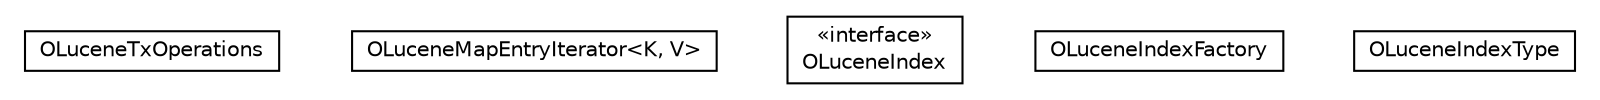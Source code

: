 #!/usr/local/bin/dot
#
# Class diagram 
# Generated by UMLGraph version R5_6-24-gf6e263 (http://www.umlgraph.org/)
#

digraph G {
	edge [fontname="Helvetica",fontsize=10,labelfontname="Helvetica",labelfontsize=10];
	node [fontname="Helvetica",fontsize=10,shape=plaintext];
	nodesep=0.25;
	ranksep=0.5;
	// com.orientechnologies.lucene.OLuceneTxOperations
	c406277 [label=<<table title="com.orientechnologies.lucene.OLuceneTxOperations" border="0" cellborder="1" cellspacing="0" cellpadding="2" port="p" href="./OLuceneTxOperations.html">
		<tr><td><table border="0" cellspacing="0" cellpadding="1">
<tr><td align="center" balign="center"> OLuceneTxOperations </td></tr>
		</table></td></tr>
		</table>>, URL="./OLuceneTxOperations.html", fontname="Helvetica", fontcolor="black", fontsize=10.0];
	// com.orientechnologies.lucene.OLuceneMapEntryIterator<K, V>
	c406278 [label=<<table title="com.orientechnologies.lucene.OLuceneMapEntryIterator" border="0" cellborder="1" cellspacing="0" cellpadding="2" port="p" href="./OLuceneMapEntryIterator.html">
		<tr><td><table border="0" cellspacing="0" cellpadding="1">
<tr><td align="center" balign="center"> OLuceneMapEntryIterator&lt;K, V&gt; </td></tr>
		</table></td></tr>
		</table>>, URL="./OLuceneMapEntryIterator.html", fontname="Helvetica", fontcolor="black", fontsize=10.0];
	// com.orientechnologies.lucene.OLuceneIndex
	c406279 [label=<<table title="com.orientechnologies.lucene.OLuceneIndex" border="0" cellborder="1" cellspacing="0" cellpadding="2" port="p" href="./OLuceneIndex.html">
		<tr><td><table border="0" cellspacing="0" cellpadding="1">
<tr><td align="center" balign="center"> &#171;interface&#187; </td></tr>
<tr><td align="center" balign="center"> OLuceneIndex </td></tr>
		</table></td></tr>
		</table>>, URL="./OLuceneIndex.html", fontname="Helvetica", fontcolor="black", fontsize=10.0];
	// com.orientechnologies.lucene.OLuceneIndexFactory
	c406280 [label=<<table title="com.orientechnologies.lucene.OLuceneIndexFactory" border="0" cellborder="1" cellspacing="0" cellpadding="2" port="p" href="./OLuceneIndexFactory.html">
		<tr><td><table border="0" cellspacing="0" cellpadding="1">
<tr><td align="center" balign="center"> OLuceneIndexFactory </td></tr>
		</table></td></tr>
		</table>>, URL="./OLuceneIndexFactory.html", fontname="Helvetica", fontcolor="black", fontsize=10.0];
	// com.orientechnologies.lucene.OLuceneIndexType
	c406281 [label=<<table title="com.orientechnologies.lucene.OLuceneIndexType" border="0" cellborder="1" cellspacing="0" cellpadding="2" port="p" href="./OLuceneIndexType.html">
		<tr><td><table border="0" cellspacing="0" cellpadding="1">
<tr><td align="center" balign="center"> OLuceneIndexType </td></tr>
		</table></td></tr>
		</table>>, URL="./OLuceneIndexType.html", fontname="Helvetica", fontcolor="black", fontsize=10.0];
}

